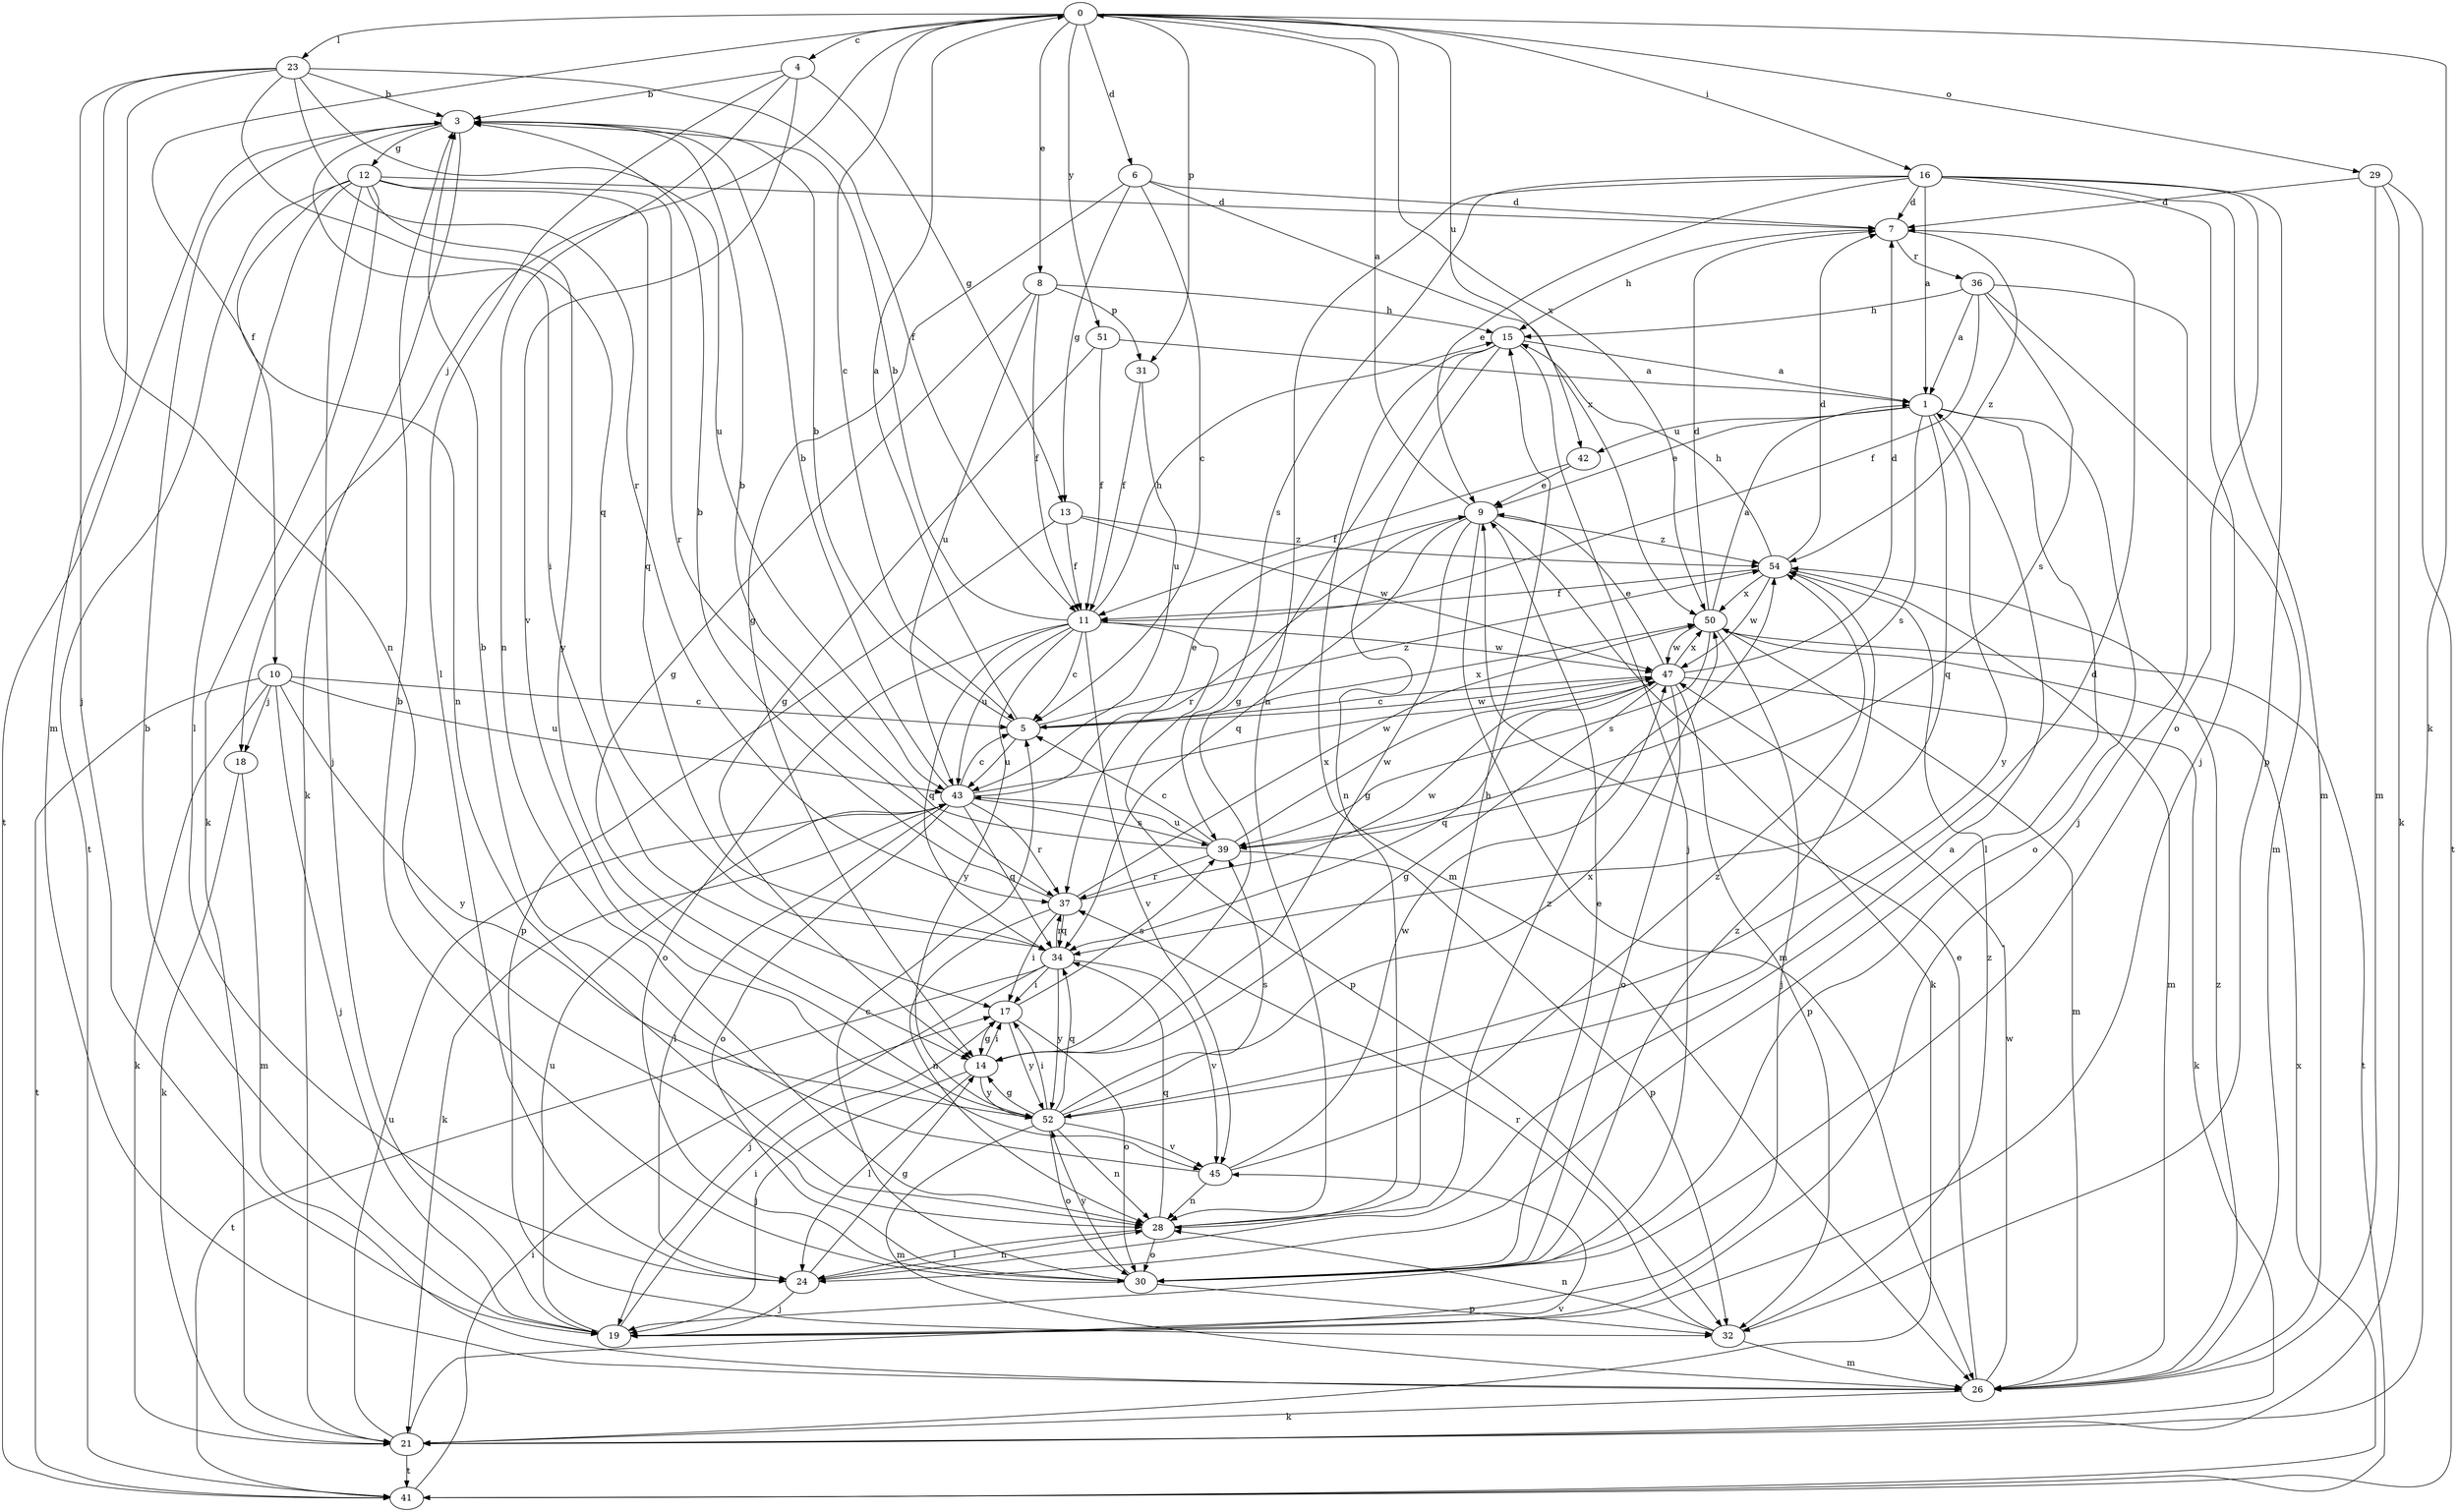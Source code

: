 strict digraph  {
0;
1;
3;
4;
5;
6;
7;
8;
9;
10;
11;
12;
13;
14;
15;
16;
17;
18;
19;
21;
23;
24;
26;
28;
29;
30;
31;
32;
34;
36;
37;
39;
41;
42;
43;
45;
47;
50;
51;
52;
54;
0 -> 4  [label=c];
0 -> 5  [label=c];
0 -> 6  [label=d];
0 -> 8  [label=e];
0 -> 10  [label=f];
0 -> 16  [label=i];
0 -> 18  [label=j];
0 -> 21  [label=k];
0 -> 23  [label=l];
0 -> 29  [label=o];
0 -> 31  [label=p];
0 -> 42  [label=u];
0 -> 50  [label=x];
0 -> 51  [label=y];
1 -> 9  [label=e];
1 -> 24  [label=l];
1 -> 30  [label=o];
1 -> 34  [label=q];
1 -> 39  [label=s];
1 -> 42  [label=u];
1 -> 52  [label=y];
3 -> 12  [label=g];
3 -> 17  [label=i];
3 -> 21  [label=k];
3 -> 41  [label=t];
4 -> 3  [label=b];
4 -> 13  [label=g];
4 -> 24  [label=l];
4 -> 28  [label=n];
4 -> 45  [label=v];
5 -> 0  [label=a];
5 -> 3  [label=b];
5 -> 43  [label=u];
5 -> 47  [label=w];
5 -> 50  [label=x];
5 -> 54  [label=z];
6 -> 5  [label=c];
6 -> 7  [label=d];
6 -> 13  [label=g];
6 -> 14  [label=g];
6 -> 50  [label=x];
7 -> 15  [label=h];
7 -> 36  [label=r];
7 -> 54  [label=z];
8 -> 11  [label=f];
8 -> 14  [label=g];
8 -> 15  [label=h];
8 -> 31  [label=p];
8 -> 43  [label=u];
9 -> 0  [label=a];
9 -> 14  [label=g];
9 -> 21  [label=k];
9 -> 26  [label=m];
9 -> 34  [label=q];
9 -> 37  [label=r];
9 -> 54  [label=z];
10 -> 5  [label=c];
10 -> 18  [label=j];
10 -> 19  [label=j];
10 -> 21  [label=k];
10 -> 41  [label=t];
10 -> 43  [label=u];
10 -> 52  [label=y];
11 -> 3  [label=b];
11 -> 5  [label=c];
11 -> 15  [label=h];
11 -> 30  [label=o];
11 -> 32  [label=p];
11 -> 34  [label=q];
11 -> 43  [label=u];
11 -> 45  [label=v];
11 -> 47  [label=w];
11 -> 52  [label=y];
12 -> 7  [label=d];
12 -> 19  [label=j];
12 -> 21  [label=k];
12 -> 24  [label=l];
12 -> 28  [label=n];
12 -> 34  [label=q];
12 -> 37  [label=r];
12 -> 41  [label=t];
12 -> 52  [label=y];
13 -> 11  [label=f];
13 -> 32  [label=p];
13 -> 47  [label=w];
13 -> 54  [label=z];
14 -> 17  [label=i];
14 -> 19  [label=j];
14 -> 24  [label=l];
14 -> 52  [label=y];
15 -> 1  [label=a];
15 -> 14  [label=g];
15 -> 19  [label=j];
15 -> 26  [label=m];
15 -> 28  [label=n];
16 -> 1  [label=a];
16 -> 7  [label=d];
16 -> 9  [label=e];
16 -> 19  [label=j];
16 -> 26  [label=m];
16 -> 28  [label=n];
16 -> 30  [label=o];
16 -> 32  [label=p];
16 -> 39  [label=s];
17 -> 14  [label=g];
17 -> 30  [label=o];
17 -> 39  [label=s];
17 -> 52  [label=y];
18 -> 21  [label=k];
18 -> 26  [label=m];
19 -> 3  [label=b];
19 -> 17  [label=i];
19 -> 43  [label=u];
21 -> 41  [label=t];
21 -> 43  [label=u];
21 -> 45  [label=v];
23 -> 3  [label=b];
23 -> 11  [label=f];
23 -> 19  [label=j];
23 -> 26  [label=m];
23 -> 28  [label=n];
23 -> 34  [label=q];
23 -> 37  [label=r];
23 -> 43  [label=u];
24 -> 1  [label=a];
24 -> 14  [label=g];
24 -> 19  [label=j];
24 -> 28  [label=n];
26 -> 9  [label=e];
26 -> 21  [label=k];
26 -> 47  [label=w];
26 -> 54  [label=z];
28 -> 15  [label=h];
28 -> 24  [label=l];
28 -> 30  [label=o];
28 -> 34  [label=q];
28 -> 54  [label=z];
29 -> 7  [label=d];
29 -> 21  [label=k];
29 -> 26  [label=m];
29 -> 41  [label=t];
30 -> 3  [label=b];
30 -> 5  [label=c];
30 -> 9  [label=e];
30 -> 32  [label=p];
30 -> 52  [label=y];
30 -> 54  [label=z];
31 -> 11  [label=f];
31 -> 43  [label=u];
32 -> 26  [label=m];
32 -> 28  [label=n];
32 -> 37  [label=r];
32 -> 54  [label=z];
34 -> 17  [label=i];
34 -> 19  [label=j];
34 -> 37  [label=r];
34 -> 41  [label=t];
34 -> 45  [label=v];
34 -> 52  [label=y];
36 -> 1  [label=a];
36 -> 11  [label=f];
36 -> 15  [label=h];
36 -> 19  [label=j];
36 -> 26  [label=m];
36 -> 39  [label=s];
37 -> 3  [label=b];
37 -> 17  [label=i];
37 -> 28  [label=n];
37 -> 34  [label=q];
37 -> 47  [label=w];
37 -> 50  [label=x];
39 -> 3  [label=b];
39 -> 5  [label=c];
39 -> 32  [label=p];
39 -> 37  [label=r];
39 -> 43  [label=u];
39 -> 47  [label=w];
41 -> 17  [label=i];
41 -> 50  [label=x];
42 -> 9  [label=e];
42 -> 11  [label=f];
43 -> 3  [label=b];
43 -> 5  [label=c];
43 -> 9  [label=e];
43 -> 21  [label=k];
43 -> 24  [label=l];
43 -> 30  [label=o];
43 -> 34  [label=q];
43 -> 37  [label=r];
43 -> 39  [label=s];
43 -> 47  [label=w];
45 -> 3  [label=b];
45 -> 28  [label=n];
45 -> 47  [label=w];
45 -> 54  [label=z];
47 -> 5  [label=c];
47 -> 7  [label=d];
47 -> 9  [label=e];
47 -> 14  [label=g];
47 -> 21  [label=k];
47 -> 30  [label=o];
47 -> 32  [label=p];
47 -> 34  [label=q];
47 -> 50  [label=x];
50 -> 1  [label=a];
50 -> 7  [label=d];
50 -> 19  [label=j];
50 -> 26  [label=m];
50 -> 39  [label=s];
50 -> 41  [label=t];
50 -> 47  [label=w];
51 -> 1  [label=a];
51 -> 11  [label=f];
51 -> 14  [label=g];
52 -> 7  [label=d];
52 -> 14  [label=g];
52 -> 17  [label=i];
52 -> 26  [label=m];
52 -> 28  [label=n];
52 -> 30  [label=o];
52 -> 34  [label=q];
52 -> 39  [label=s];
52 -> 45  [label=v];
52 -> 50  [label=x];
54 -> 7  [label=d];
54 -> 11  [label=f];
54 -> 15  [label=h];
54 -> 26  [label=m];
54 -> 47  [label=w];
54 -> 50  [label=x];
}
